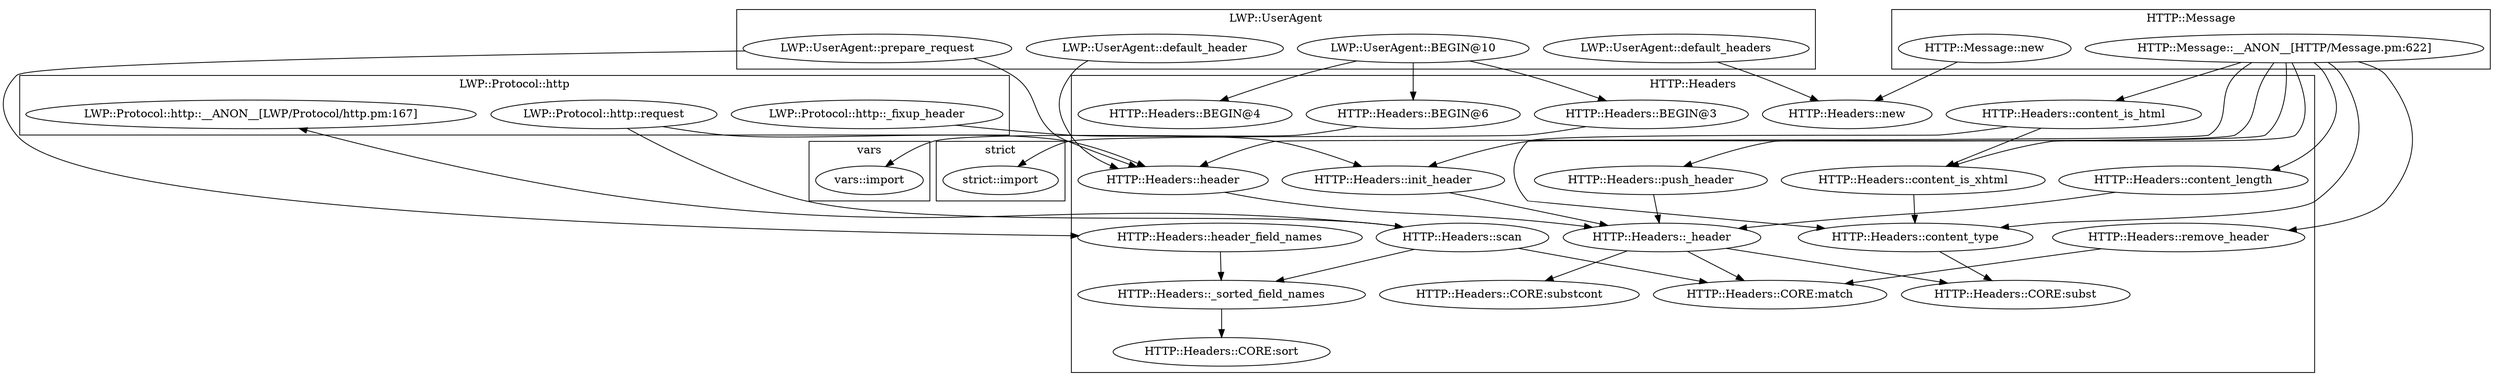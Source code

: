 digraph {
graph [overlap=false]
subgraph cluster_vars {
	label="vars";
	"vars::import";
}
subgraph cluster_LWP_UserAgent {
	label="LWP::UserAgent";
	"LWP::UserAgent::default_header";
	"LWP::UserAgent::default_headers";
	"LWP::UserAgent::prepare_request";
	"LWP::UserAgent::BEGIN@10";
}
subgraph cluster_HTTP_Headers {
	label="HTTP::Headers";
	"HTTP::Headers::CORE:match";
	"HTTP::Headers::content_is_xhtml";
	"HTTP::Headers::header_field_names";
	"HTTP::Headers::CORE:substcont";
	"HTTP::Headers::CORE:sort";
	"HTTP::Headers::push_header";
	"HTTP::Headers::CORE:subst";
	"HTTP::Headers::BEGIN@4";
	"HTTP::Headers::BEGIN@3";
	"HTTP::Headers::_sorted_field_names";
	"HTTP::Headers::remove_header";
	"HTTP::Headers::init_header";
	"HTTP::Headers::content_length";
	"HTTP::Headers::new";
	"HTTP::Headers::scan";
	"HTTP::Headers::BEGIN@6";
	"HTTP::Headers::content_is_html";
	"HTTP::Headers::header";
	"HTTP::Headers::content_type";
	"HTTP::Headers::_header";
}
subgraph cluster_HTTP_Message {
	label="HTTP::Message";
	"HTTP::Message::__ANON__[HTTP/Message.pm:622]";
	"HTTP::Message::new";
}
subgraph cluster_strict {
	label="strict";
	"strict::import";
}
subgraph cluster_LWP_Protocol_http {
	label="LWP::Protocol::http";
	"LWP::Protocol::http::_fixup_header";
	"LWP::Protocol::http::request";
	"LWP::Protocol::http::__ANON__[LWP/Protocol/http.pm:167]";
}
"HTTP::Message::__ANON__[HTTP/Message.pm:622]" -> "HTTP::Headers::content_type";
"HTTP::Headers::content_is_xhtml" -> "HTTP::Headers::content_type";
"HTTP::Headers::content_is_html" -> "HTTP::Headers::content_type";
"HTTP::Headers::_header" -> "HTTP::Headers::CORE:substcont";
"LWP::UserAgent::BEGIN@10" -> "HTTP::Headers::BEGIN@4";
"LWP::UserAgent::BEGIN@10" -> "HTTP::Headers::BEGIN@6";
"LWP::UserAgent::prepare_request" -> "HTTP::Headers::header_field_names";
"HTTP::Message::__ANON__[HTTP/Message.pm:622]" -> "HTTP::Headers::content_is_xhtml";
"HTTP::Headers::content_is_html" -> "HTTP::Headers::content_is_xhtml";
"LWP::UserAgent::BEGIN@10" -> "HTTP::Headers::BEGIN@3";
"HTTP::Message::__ANON__[HTTP/Message.pm:622]" -> "HTTP::Headers::content_length";
"HTTP::Headers::scan" -> "HTTP::Headers::CORE:match";
"HTTP::Headers::_header" -> "HTTP::Headers::CORE:match";
"HTTP::Headers::remove_header" -> "HTTP::Headers::CORE:match";
"HTTP::Headers::scan" -> "HTTP::Headers::_sorted_field_names";
"HTTP::Headers::header_field_names" -> "HTTP::Headers::_sorted_field_names";
"HTTP::Headers::scan" -> "LWP::Protocol::http::__ANON__[LWP/Protocol/http.pm:167]";
"HTTP::Message::__ANON__[HTTP/Message.pm:622]" -> "HTTP::Headers::content_is_html";
"HTTP::Headers::content_type" -> "HTTP::Headers::CORE:subst";
"HTTP::Headers::_header" -> "HTTP::Headers::CORE:subst";
"LWP::Protocol::http::_fixup_header" -> "HTTP::Headers::init_header";
"HTTP::Message::__ANON__[HTTP/Message.pm:622]" -> "HTTP::Headers::init_header";
"HTTP::Message::new" -> "HTTP::Headers::new";
"LWP::UserAgent::default_headers" -> "HTTP::Headers::new";
"LWP::Protocol::http::request" -> "HTTP::Headers::scan";
"LWP::UserAgent::default_header" -> "HTTP::Headers::header";
"HTTP::Message::__ANON__[HTTP/Message.pm:622]" -> "HTTP::Headers::header";
"LWP::Protocol::http::request" -> "HTTP::Headers::header";
"LWP::UserAgent::prepare_request" -> "HTTP::Headers::header";
"HTTP::Headers::content_length" -> "HTTP::Headers::_header";
"HTTP::Headers::push_header" -> "HTTP::Headers::_header";
"HTTP::Headers::header" -> "HTTP::Headers::_header";
"HTTP::Headers::init_header" -> "HTTP::Headers::_header";
"HTTP::Message::__ANON__[HTTP/Message.pm:622]" -> "HTTP::Headers::push_header";
"HTTP::Message::__ANON__[HTTP/Message.pm:622]" -> "HTTP::Headers::remove_header";
"HTTP::Headers::BEGIN@6" -> "vars::import";
"HTTP::Headers::_sorted_field_names" -> "HTTP::Headers::CORE:sort";
"HTTP::Headers::BEGIN@3" -> "strict::import";
}

